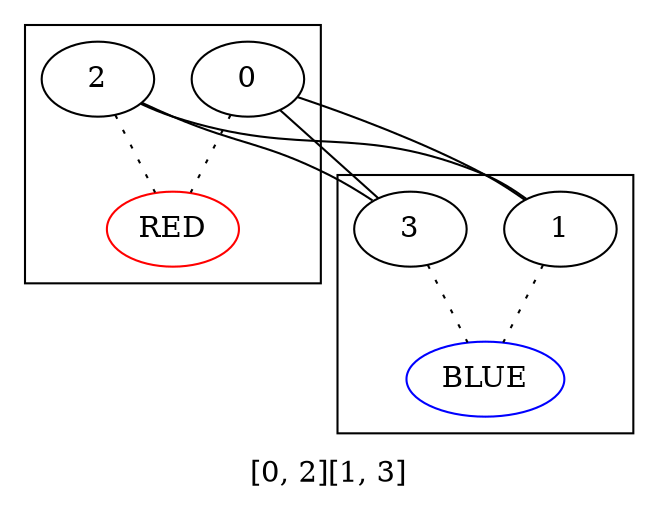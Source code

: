 ## Jagadeesh Vasudevamurthy ####
graph g {
	overlap=false; splines=true
	edge [style=dotted, weight=10, len=.2]
		subgraph cluster_RED {
		RED [pos="-1,0!", color=red]
		0 -- RED
		2 -- RED
}
		subgraph cluster_BLUE {
		BLUE [pos="-1,0!", color=blue]
		1 -- BLUE
		3 -- BLUE
}
edge [style="", weight=1, len=1]
	0--1
	0--3
	1--2
	2--3
	label= "[0, 2][1, 3]"
}